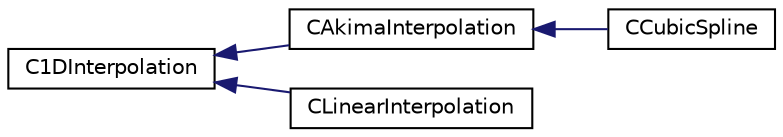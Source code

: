 digraph "Graphical Class Hierarchy"
{
 // LATEX_PDF_SIZE
  edge [fontname="Helvetica",fontsize="10",labelfontname="Helvetica",labelfontsize="10"];
  node [fontname="Helvetica",fontsize="10",shape=record];
  rankdir="LR";
  Node0 [label="C1DInterpolation",height=0.2,width=0.4,color="black", fillcolor="white", style="filled",URL="$classC1DInterpolation.html",tooltip="Base class for 1D interpolation."];
  Node0 -> Node1 [dir="back",color="midnightblue",fontsize="10",style="solid",fontname="Helvetica"];
  Node1 [label="CAkimaInterpolation",height=0.2,width=0.4,color="black", fillcolor="white", style="filled",URL="$classCAkimaInterpolation.html",tooltip="Akima 1D interpolation."];
  Node1 -> Node2 [dir="back",color="midnightblue",fontsize="10",style="solid",fontname="Helvetica"];
  Node2 [label="CCubicSpline",height=0.2,width=0.4,color="black", fillcolor="white", style="filled",URL="$classCCubicSpline.html",tooltip="Cubic spline interpolation."];
  Node0 -> Node3 [dir="back",color="midnightblue",fontsize="10",style="solid",fontname="Helvetica"];
  Node3 [label="CLinearInterpolation",height=0.2,width=0.4,color="black", fillcolor="white", style="filled",URL="$classCLinearInterpolation.html",tooltip="Linear interpolation."];
}
